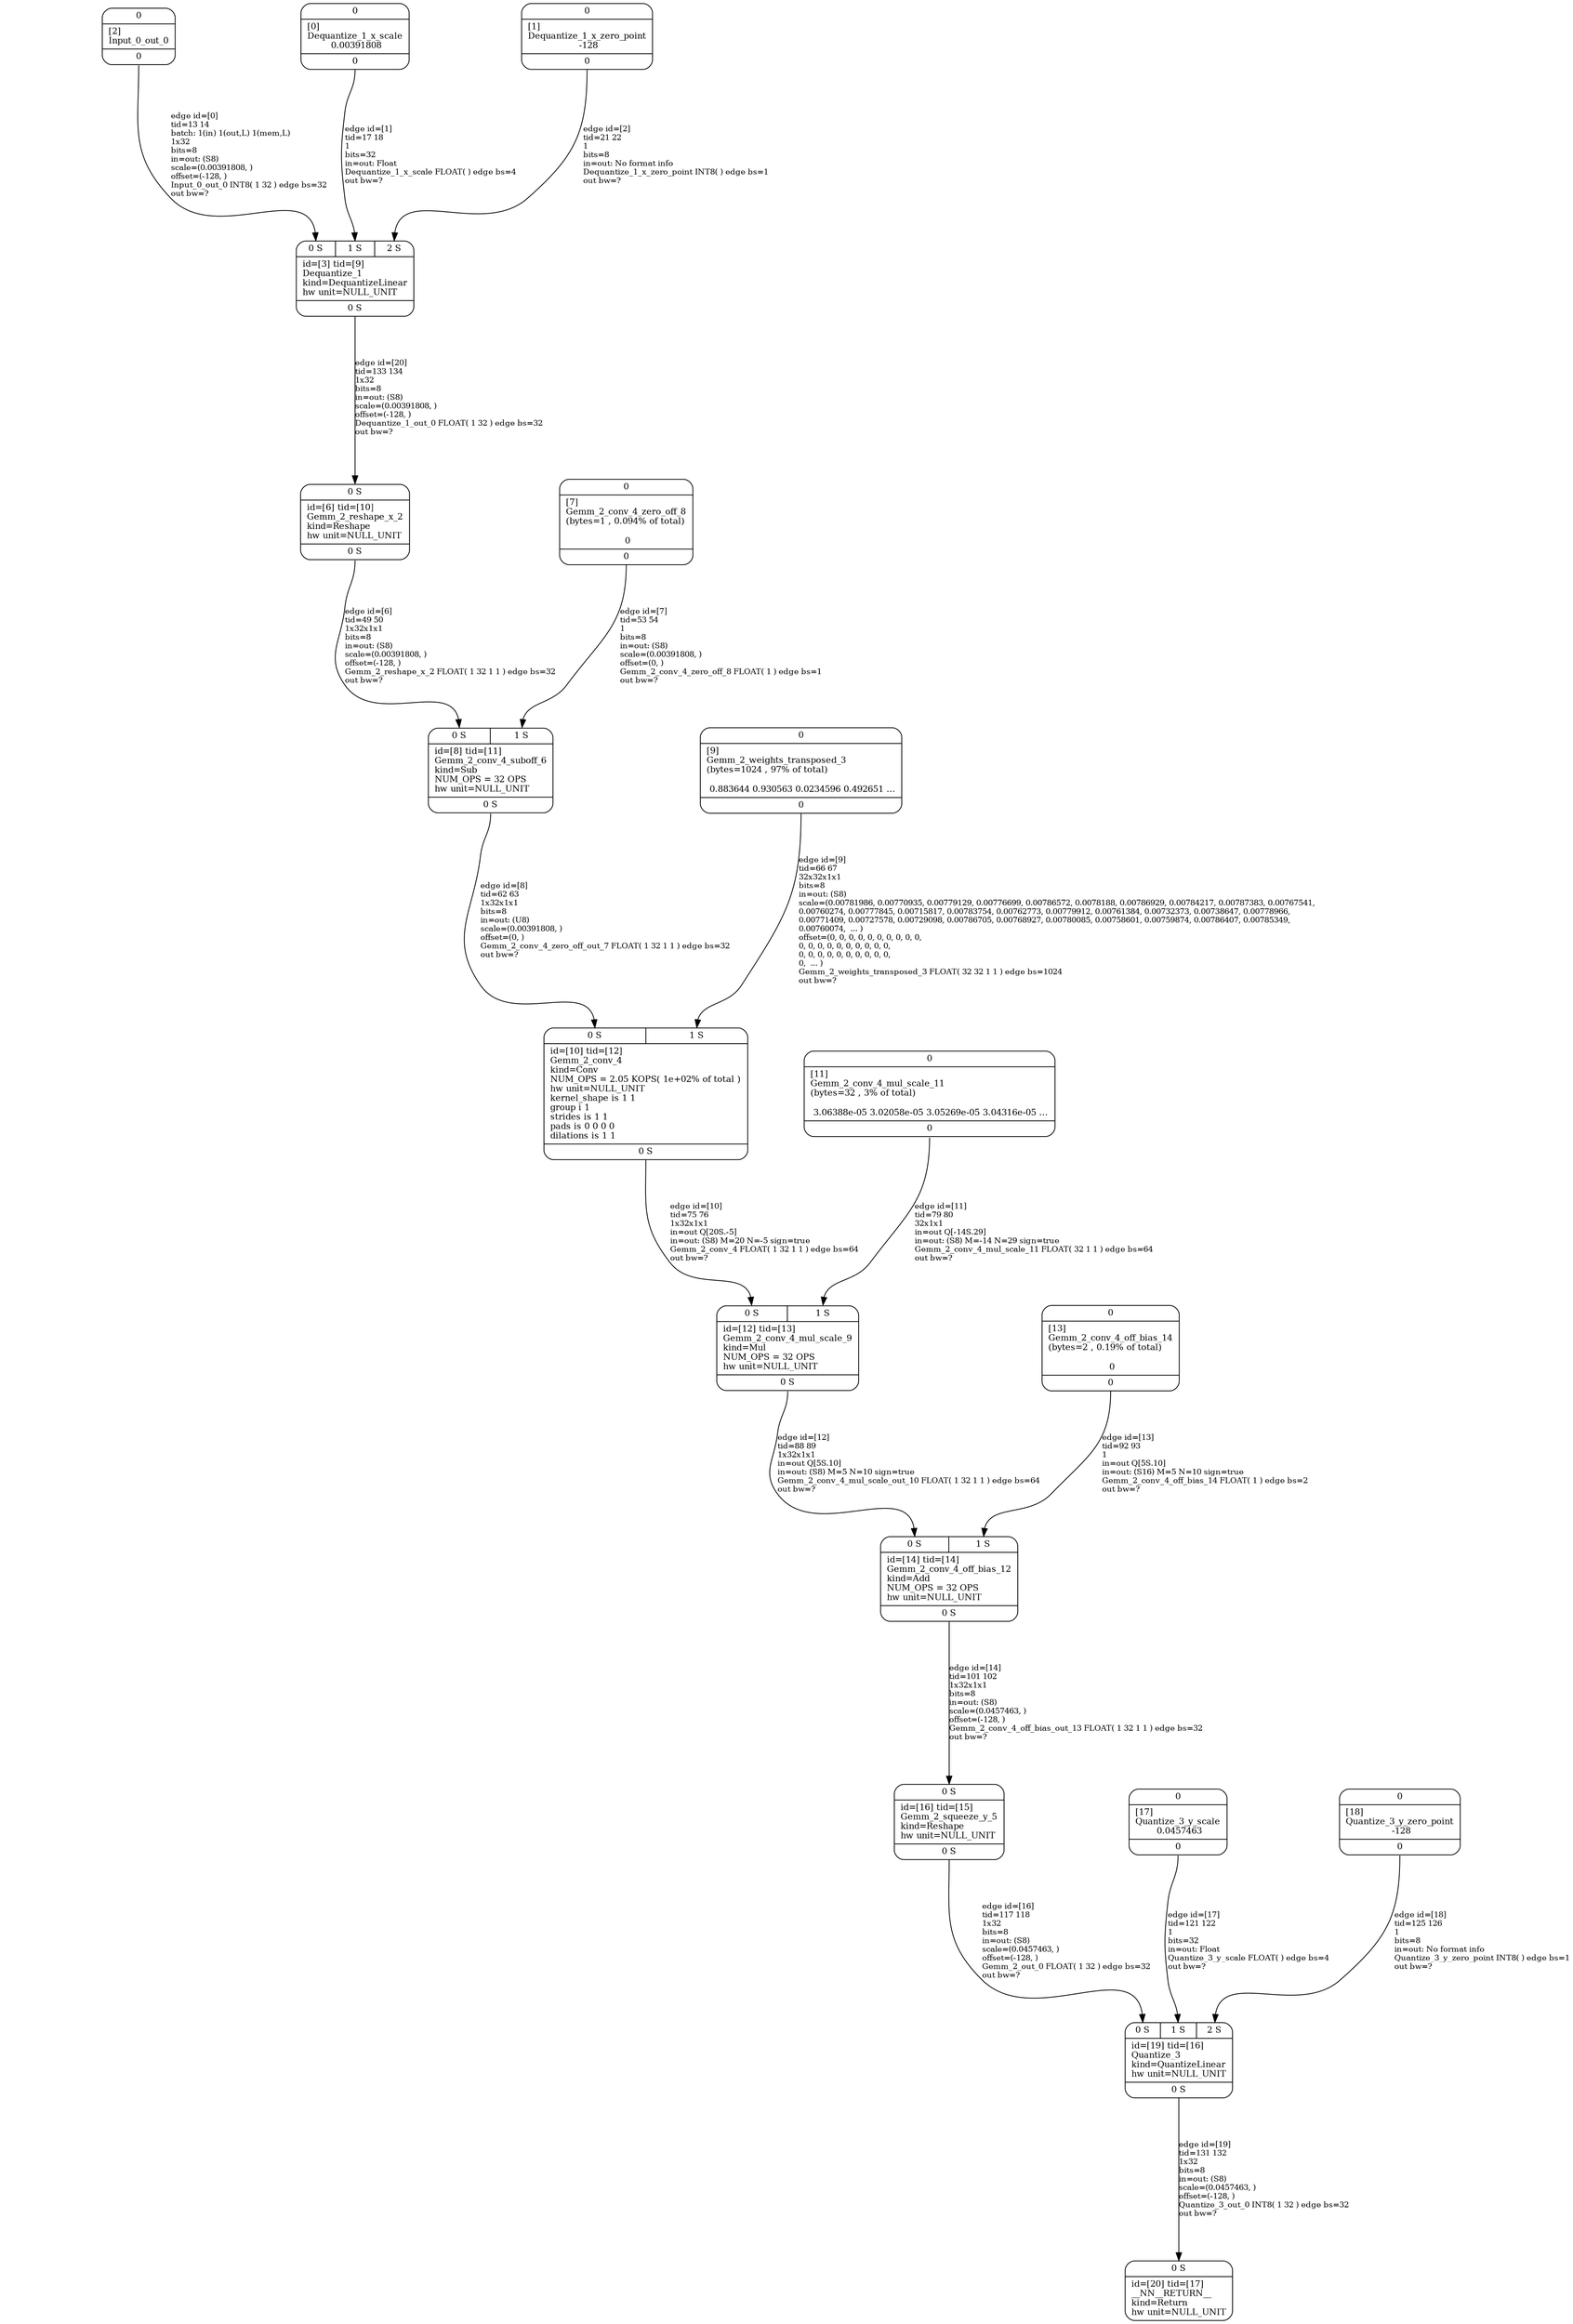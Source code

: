 digraph G {
graph [ fontsize=11 ];
node [ fontsize=11 ];
edge [ fontsize=10 ];
rankdir=BU
ranksep=1.5
nodesep=1
splines=spline
compound=true
Graphinfo [ label="" shape=plaintext, style=rounded, color=black, fontname="Arial-Bold" ];
Gemm_2_conv_4_off_bias_14 [ label="{ { <i0> 0} |  [13]\lGemm_2_conv_4_off_bias_14\l(bytes=2 , 0.19% of total)\l\l 0 | { <o0> 0} }", shape=record, color=black, style=rounded  ] ;
Dequantize_1_x_scale [ label="{ { <i0> 0} |  [0]\lDequantize_1_x_scale\l 0.00391808 | { <o0> 0} }", shape=record, color=black, style=rounded  ] ;
Quantize_3_y_zero_point [ label="{ { <i0> 0} |  [18]\lQuantize_3_y_zero_point\l -128 | { <o0> 0} }", shape=record, color=black, style=rounded  ] ;
Input_0_out_0 [ label="{ { <i0> 0} |  [2]\lInput_0_out_0 | { <o0> 0} }", shape=record, color=black, style=rounded  ] ;
Gemm_2_weights_transposed_3 [ label="{ { <i0> 0} |  [9]\lGemm_2_weights_transposed_3\l(bytes=1024 , 97% of total)\l\l 0.883644 0.930563 0.0234596 0.492651 ... | { <o0> 0} }", shape=record, color=black, style=rounded  ] ;
Gemm_2_conv_4_mul_scale_11 [ label="{ { <i0> 0} |  [11]\lGemm_2_conv_4_mul_scale_11\l(bytes=32 , 3% of total)\l\l 3.06388e-05 3.02058e-05 3.05269e-05 3.04316e-05 ... | { <o0> 0} }", shape=record, color=black, style=rounded  ] ;
Dequantize_1_x_zero_point [ label="{ { <i0> 0} |  [1]\lDequantize_1_x_zero_point\l -128 | { <o0> 0} }", shape=record, color=black, style=rounded  ] ;
Gemm_2_conv_4_zero_off_8 [ label="{ { <i0> 0} |  [7]\lGemm_2_conv_4_zero_off_8\l(bytes=1 , 0.094% of total)\l\l 0 | { <o0> 0} }", shape=record, color=black, style=rounded  ] ;
Quantize_3_y_scale [ label="{ { <i0> 0} |  [17]\lQuantize_3_y_scale\l 0.0457463 | { <o0> 0} }", shape=record, color=black, style=rounded  ] ;
Dequantize_1 [ label="{ { < i0>  0 S  | < i1>  1 S  | < i2>  2 S } | id=[3] tid=[9]\lDequantize_1\lkind=DequantizeLinear\lhw unit=NULL_UNIT\l | { < o0>  0 S } }", shape=record, color=black, style=rounded  ] ;
Gemm_2_reshape_x_2 [ label="{ { < i0>  0 S } | id=[6] tid=[10]\lGemm_2_reshape_x_2\lkind=Reshape\lhw unit=NULL_UNIT\l | { < o0>  0 S } }", shape=record, color=black, style=rounded  ] ;
Gemm_2_conv_4_suboff_6 [ label="{ { < i0>  0 S  | < i1>  1 S } | id=[8] tid=[11]\lGemm_2_conv_4_suboff_6\lkind=Sub\lNUM_OPS = 32 OPS\lhw unit=NULL_UNIT\l | { < o0>  0 S } }", shape=record, color=black, style=rounded  ] ;
Gemm_2_conv_4 [ label="{ { < i0>  0 S  | < i1>  1 S } | id=[10] tid=[12]\lGemm_2_conv_4\lkind=Conv\lNUM_OPS = 2.05 KOPS( 1e+02% of total )\lhw unit=NULL_UNIT\lkernel_shape is 1 1\lgroup i 1\lstrides is 1 1\lpads is 0 0 0 0\ldilations is 1 1\l | { < o0>  0 S } }", shape=record, color=black, style=rounded  ] ;
Gemm_2_conv_4_mul_scale_9 [ label="{ { < i0>  0 S  | < i1>  1 S } | id=[12] tid=[13]\lGemm_2_conv_4_mul_scale_9\lkind=Mul\lNUM_OPS = 32 OPS\lhw unit=NULL_UNIT\l | { < o0>  0 S } }", shape=record, color=black, style=rounded  ] ;
Gemm_2_conv_4_off_bias_12 [ label="{ { < i0>  0 S  | < i1>  1 S } | id=[14] tid=[14]\lGemm_2_conv_4_off_bias_12\lkind=Add\lNUM_OPS = 32 OPS\lhw unit=NULL_UNIT\l | { < o0>  0 S } }", shape=record, color=black, style=rounded  ] ;
Gemm_2_squeeze_y_5 [ label="{ { < i0>  0 S } | id=[16] tid=[15]\lGemm_2_squeeze_y_5\lkind=Reshape\lhw unit=NULL_UNIT\l | { < o0>  0 S } }", shape=record, color=black, style=rounded  ] ;
Quantize_3 [ label="{ { < i0>  0 S  | < i1>  1 S  | < i2>  2 S } | id=[19] tid=[16]\lQuantize_3\lkind=QuantizeLinear\lhw unit=NULL_UNIT\l | { < o0>  0 S } }", shape=record, color=black, style=rounded  ] ;
__NN__RETURN__ [ label="{ { < i0>  0 S } | id=[20] tid=[17]\l__NN__RETURN__\lkind=Return\lhw unit=NULL_UNIT\l}", shape=record, color=black, style=rounded  ] ;
Input_0_out_0:o0:s->Dequantize_1:i0:n [ label="edge id=[0]\ltid=13 14\lbatch: 1(in) 1(out,L) 1(mem,L) \l1x32\lbits=8\lin=out: (S8)\lscale=(0.00391808, )\loffset=(-128, )\lInput_0_out_0 INT8( 1 32 ) edge bs=32\lout bw=?\l" ]; 
Dequantize_1_x_scale:o0:s->Dequantize_1:i1:n [ label="edge id=[1]\ltid=17 18\l1\lbits=32\lin=out: Float\lDequantize_1_x_scale FLOAT( ) edge bs=4\lout bw=?\l" ]; 
Dequantize_1_x_zero_point:o0:s->Dequantize_1:i2:n [ label="edge id=[2]\ltid=21 22\l1\lbits=8\lin=out: No format info\lDequantize_1_x_zero_point INT8( ) edge bs=1\lout bw=?\l" ]; 
Gemm_2_reshape_x_2:o0:s->Gemm_2_conv_4_suboff_6:i0:n [ label="edge id=[6]\ltid=49 50\l1x32x1x1\lbits=8\lin=out: (S8)\lscale=(0.00391808, )\loffset=(-128, )\lGemm_2_reshape_x_2 FLOAT( 1 32 1 1 ) edge bs=32\lout bw=?\l" ]; 
Gemm_2_conv_4_zero_off_8:o0:s->Gemm_2_conv_4_suboff_6:i1:n [ label="edge id=[7]\ltid=53 54\l1\lbits=8\lin=out: (S8)\lscale=(0.00391808, )\loffset=(0, )\lGemm_2_conv_4_zero_off_8 FLOAT( 1 ) edge bs=1\lout bw=?\l" ]; 
Gemm_2_conv_4_suboff_6:o0:s->Gemm_2_conv_4:i0:n [ label="edge id=[8]\ltid=62 63\l1x32x1x1\lbits=8\lin=out: (U8)\lscale=(0.00391808, )\loffset=(0, )\lGemm_2_conv_4_zero_off_out_7 FLOAT( 1 32 1 1 ) edge bs=32\lout bw=?\l" ]; 
Gemm_2_weights_transposed_3:o0:s->Gemm_2_conv_4:i1:n [ label="edge id=[9]\ltid=66 67\l32x32x1x1\lbits=8\lin=out: (S8)\lscale=(0.00781986, 0.00770935, 0.00779129, 0.00776699, 0.00786572, 0.0078188, 0.00786929, 0.00784217, 0.00787383, 0.00767541, \l0.00760274, 0.00777845, 0.00715817, 0.00783754, 0.00762773, 0.00779912, 0.00761384, 0.00732373, 0.00738647, 0.00778966, \l0.00771409, 0.00727578, 0.00729098, 0.00786705, 0.00768927, 0.00780085, 0.00758601, 0.00759874, 0.00786407, 0.00785349, \l0.00760074,  ... )\loffset=(0, 0, 0, 0, 0, 0, 0, 0, 0, 0, \l0, 0, 0, 0, 0, 0, 0, 0, 0, 0, \l0, 0, 0, 0, 0, 0, 0, 0, 0, 0, \l0,  ... )\lGemm_2_weights_transposed_3 FLOAT( 32 32 1 1 ) edge bs=1024\lout bw=?\l" ]; 
Gemm_2_conv_4:o0:s->Gemm_2_conv_4_mul_scale_9:i0:n [ label="edge id=[10]\ltid=75 76\l1x32x1x1\lin=out Q[20S.-5]\lin=out: (S8) M=20 N=-5 sign=true\lGemm_2_conv_4 FLOAT( 1 32 1 1 ) edge bs=64\lout bw=?\l" ]; 
Gemm_2_conv_4_mul_scale_11:o0:s->Gemm_2_conv_4_mul_scale_9:i1:n [ label="edge id=[11]\ltid=79 80\l32x1x1\lin=out Q[-14S.29]\lin=out: (S8) M=-14 N=29 sign=true\lGemm_2_conv_4_mul_scale_11 FLOAT( 32 1 1 ) edge bs=64\lout bw=?\l" ]; 
Gemm_2_conv_4_mul_scale_9:o0:s->Gemm_2_conv_4_off_bias_12:i0:n [ label="edge id=[12]\ltid=88 89\l1x32x1x1\lin=out Q[5S.10]\lin=out: (S8) M=5 N=10 sign=true\lGemm_2_conv_4_mul_scale_out_10 FLOAT( 1 32 1 1 ) edge bs=64\lout bw=?\l" ]; 
Gemm_2_conv_4_off_bias_14:o0:s->Gemm_2_conv_4_off_bias_12:i1:n [ label="edge id=[13]\ltid=92 93\l1\lin=out Q[5S.10]\lin=out: (S16) M=5 N=10 sign=true\lGemm_2_conv_4_off_bias_14 FLOAT( 1 ) edge bs=2\lout bw=?\l" ]; 
Gemm_2_conv_4_off_bias_12:o0:s->Gemm_2_squeeze_y_5:i0:n [ label="edge id=[14]\ltid=101 102\l1x32x1x1\lbits=8\lin=out: (S8)\lscale=(0.0457463, )\loffset=(-128, )\lGemm_2_conv_4_off_bias_out_13 FLOAT( 1 32 1 1 ) edge bs=32\lout bw=?\l" ]; 
Gemm_2_squeeze_y_5:o0:s->Quantize_3:i0:n [ label="edge id=[16]\ltid=117 118\l1x32\lbits=8\lin=out: (S8)\lscale=(0.0457463, )\loffset=(-128, )\lGemm_2_out_0 FLOAT( 1 32 ) edge bs=32\lout bw=?\l" ]; 
Quantize_3_y_scale:o0:s->Quantize_3:i1:n [ label="edge id=[17]\ltid=121 122\l1\lbits=32\lin=out: Float\lQuantize_3_y_scale FLOAT( ) edge bs=4\lout bw=?\l" ]; 
Quantize_3_y_zero_point:o0:s->Quantize_3:i2:n [ label="edge id=[18]\ltid=125 126\l1\lbits=8\lin=out: No format info\lQuantize_3_y_zero_point INT8( ) edge bs=1\lout bw=?\l" ]; 
Quantize_3:o0:s->__NN__RETURN__:i0:n [ label="edge id=[19]\ltid=131 132\l1x32\lbits=8\lin=out: (S8)\lscale=(0.0457463, )\loffset=(-128, )\lQuantize_3_out_0 INT8( 1 32 ) edge bs=32\lout bw=?\l" ]; 
Dequantize_1:o0:s->Gemm_2_reshape_x_2:i0:n [ label="edge id=[20]\ltid=133 134\l1x32\lbits=8\lin=out: (S8)\lscale=(0.00391808, )\loffset=(-128, )\lDequantize_1_out_0 FLOAT( 1 32 ) edge bs=32\lout bw=?\l" ]; 
}
